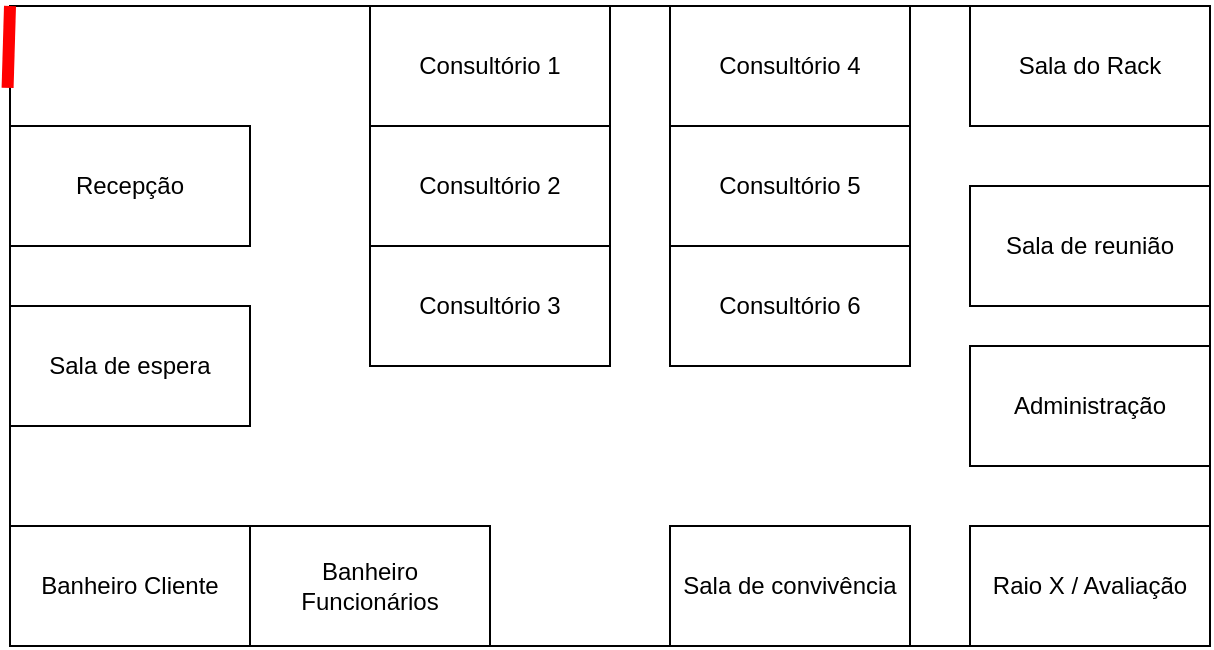 <mxfile version="26.0.14">
  <diagram name="Página-1" id="5MVCHF7yKovHBfpewLA_">
    <mxGraphModel dx="880" dy="1637" grid="1" gridSize="10" guides="1" tooltips="1" connect="1" arrows="1" fold="1" page="1" pageScale="1" pageWidth="827" pageHeight="1169" math="0" shadow="0">
      <root>
        <mxCell id="0" />
        <mxCell id="1" parent="0" />
        <mxCell id="gM7VMUysRqwxnafuhTXG-1" value="" style="rounded=0;whiteSpace=wrap;html=1;" vertex="1" parent="1">
          <mxGeometry x="120" y="-360" width="600" height="320" as="geometry" />
        </mxCell>
        <mxCell id="gM7VMUysRqwxnafuhTXG-2" value="Recepção" style="rounded=0;whiteSpace=wrap;html=1;" vertex="1" parent="1">
          <mxGeometry x="120" y="-300" width="120" height="60" as="geometry" />
        </mxCell>
        <mxCell id="gM7VMUysRqwxnafuhTXG-3" value="Consultório 3" style="rounded=0;whiteSpace=wrap;html=1;" vertex="1" parent="1">
          <mxGeometry x="300" y="-240" width="120" height="60" as="geometry" />
        </mxCell>
        <mxCell id="gM7VMUysRqwxnafuhTXG-4" value="Consultório 2" style="rounded=0;whiteSpace=wrap;html=1;" vertex="1" parent="1">
          <mxGeometry x="300" y="-300" width="120" height="60" as="geometry" />
        </mxCell>
        <mxCell id="gM7VMUysRqwxnafuhTXG-5" value="Consultório 1" style="rounded=0;whiteSpace=wrap;html=1;" vertex="1" parent="1">
          <mxGeometry x="300" y="-360" width="120" height="60" as="geometry" />
        </mxCell>
        <mxCell id="gM7VMUysRqwxnafuhTXG-6" value="Consultório 6" style="rounded=0;whiteSpace=wrap;html=1;" vertex="1" parent="1">
          <mxGeometry x="450" y="-240" width="120" height="60" as="geometry" />
        </mxCell>
        <mxCell id="gM7VMUysRqwxnafuhTXG-7" value="Consultório 5" style="rounded=0;whiteSpace=wrap;html=1;" vertex="1" parent="1">
          <mxGeometry x="450" y="-300" width="120" height="60" as="geometry" />
        </mxCell>
        <mxCell id="gM7VMUysRqwxnafuhTXG-8" value="Consultório 4" style="rounded=0;whiteSpace=wrap;html=1;" vertex="1" parent="1">
          <mxGeometry x="450" y="-360" width="120" height="60" as="geometry" />
        </mxCell>
        <mxCell id="gM7VMUysRqwxnafuhTXG-9" value="Sala de convivência" style="rounded=0;whiteSpace=wrap;html=1;" vertex="1" parent="1">
          <mxGeometry x="450" y="-100" width="120" height="60" as="geometry" />
        </mxCell>
        <mxCell id="gM7VMUysRqwxnafuhTXG-10" value="Sala do Rack" style="rounded=0;whiteSpace=wrap;html=1;" vertex="1" parent="1">
          <mxGeometry x="600" y="-360" width="120" height="60" as="geometry" />
        </mxCell>
        <mxCell id="gM7VMUysRqwxnafuhTXG-11" value="Administração" style="rounded=0;whiteSpace=wrap;html=1;" vertex="1" parent="1">
          <mxGeometry x="600" y="-190" width="120" height="60" as="geometry" />
        </mxCell>
        <mxCell id="gM7VMUysRqwxnafuhTXG-12" value="Sala de espera" style="rounded=0;whiteSpace=wrap;html=1;" vertex="1" parent="1">
          <mxGeometry x="120" y="-210" width="120" height="60" as="geometry" />
        </mxCell>
        <mxCell id="gM7VMUysRqwxnafuhTXG-13" value="Raio X / Avaliação" style="rounded=0;whiteSpace=wrap;html=1;" vertex="1" parent="1">
          <mxGeometry x="600" y="-100" width="120" height="60" as="geometry" />
        </mxCell>
        <mxCell id="gM7VMUysRqwxnafuhTXG-14" value="Banheiro Cliente" style="rounded=0;whiteSpace=wrap;html=1;" vertex="1" parent="1">
          <mxGeometry x="120" y="-100" width="120" height="60" as="geometry" />
        </mxCell>
        <mxCell id="gM7VMUysRqwxnafuhTXG-15" value="Banheiro Funcionários" style="rounded=0;whiteSpace=wrap;html=1;" vertex="1" parent="1">
          <mxGeometry x="240" y="-100" width="120" height="60" as="geometry" />
        </mxCell>
        <mxCell id="gM7VMUysRqwxnafuhTXG-16" value="Sala de reunião" style="rounded=0;whiteSpace=wrap;html=1;" vertex="1" parent="1">
          <mxGeometry x="600" y="-270" width="120" height="60" as="geometry" />
        </mxCell>
        <mxCell id="gM7VMUysRqwxnafuhTXG-19" value="" style="endArrow=none;html=1;rounded=0;exitX=-0.002;exitY=0.128;exitDx=0;exitDy=0;exitPerimeter=0;entryX=0;entryY=0;entryDx=0;entryDy=0;strokeColor=#FF0000;strokeWidth=6;" edge="1" parent="1" source="gM7VMUysRqwxnafuhTXG-1" target="gM7VMUysRqwxnafuhTXG-1">
          <mxGeometry width="50" height="50" relative="1" as="geometry">
            <mxPoint x="390" y="-200" as="sourcePoint" />
            <mxPoint x="440" y="-250" as="targetPoint" />
          </mxGeometry>
        </mxCell>
      </root>
    </mxGraphModel>
  </diagram>
</mxfile>
